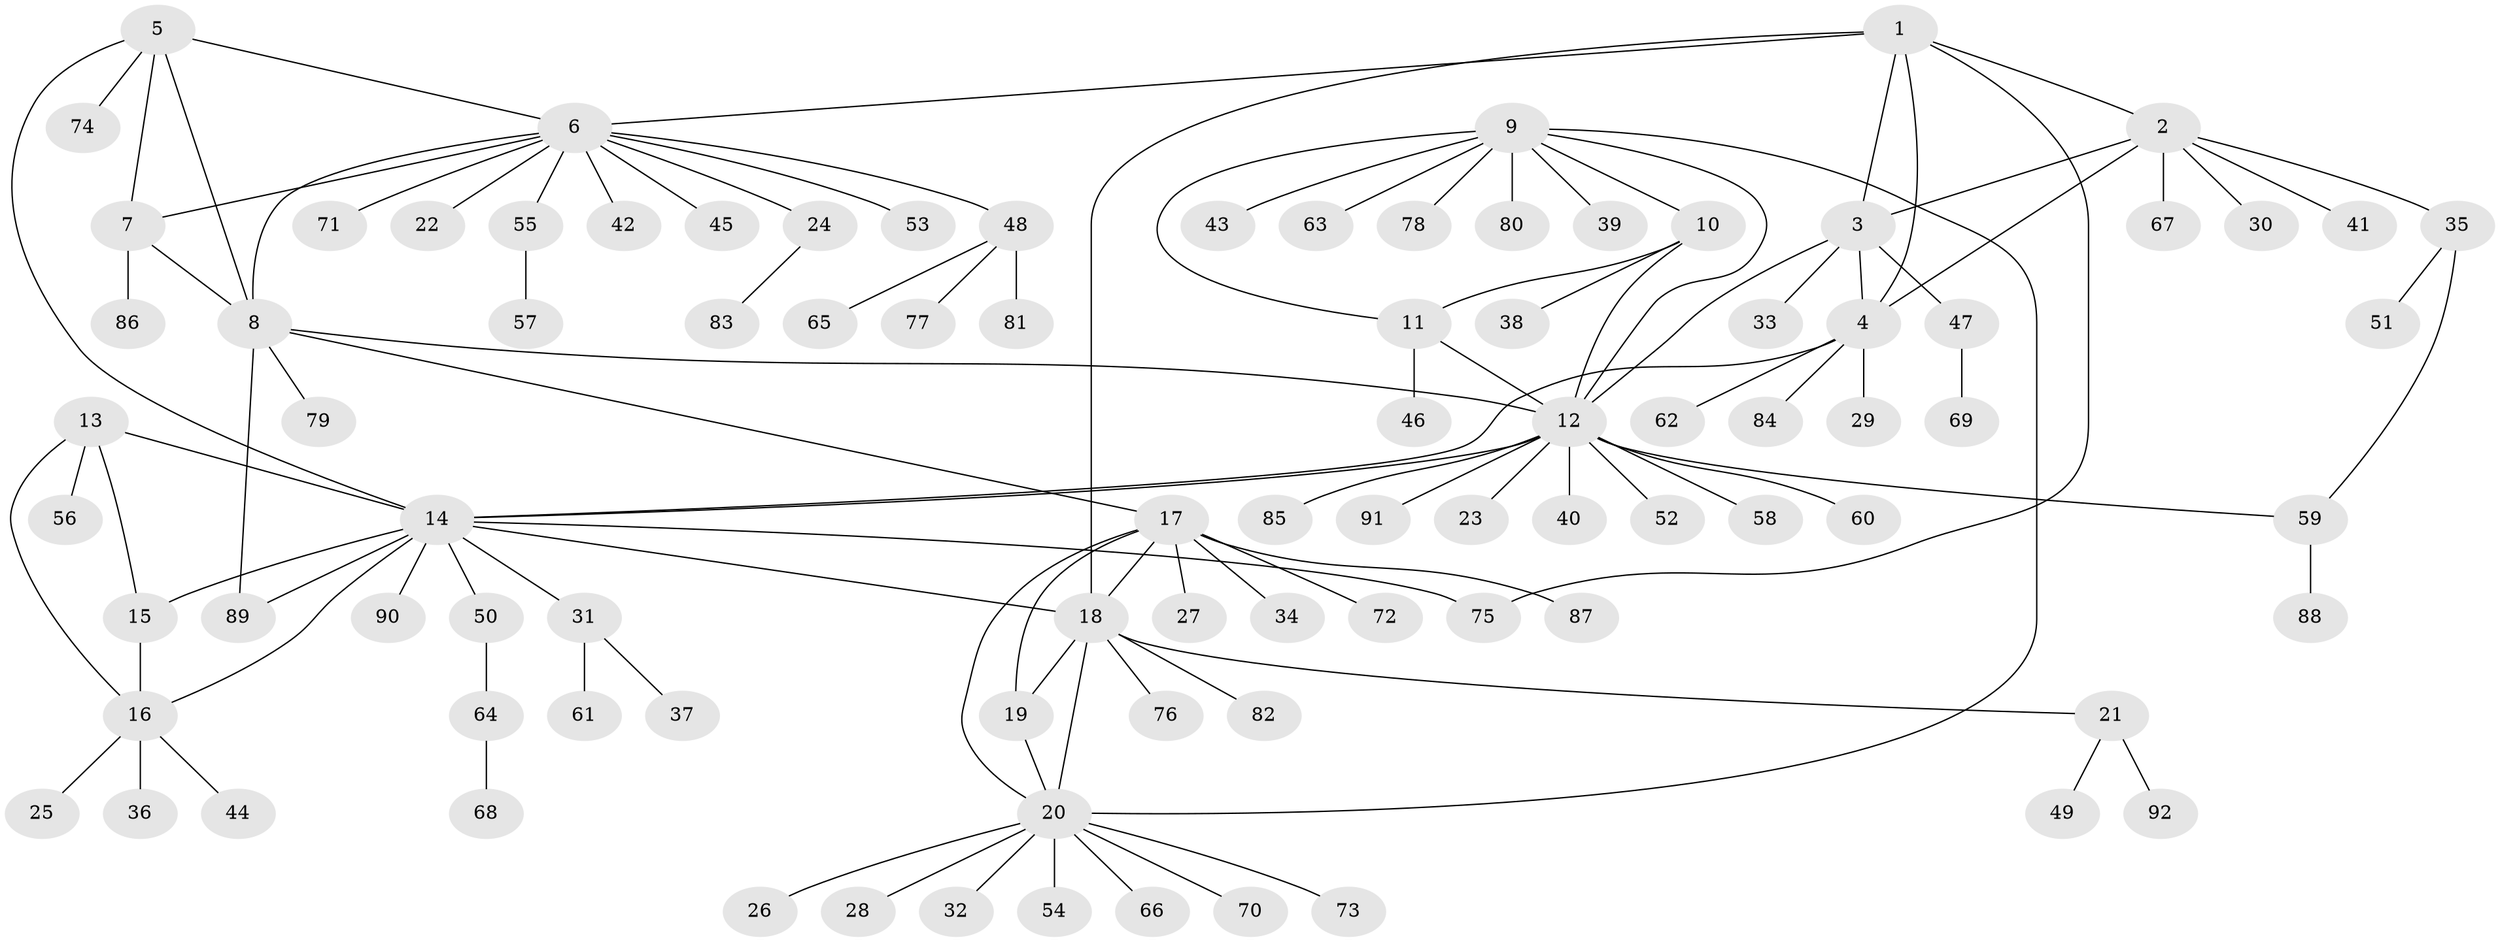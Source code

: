// Generated by graph-tools (version 1.1) at 2025/11/02/27/25 16:11:30]
// undirected, 92 vertices, 115 edges
graph export_dot {
graph [start="1"]
  node [color=gray90,style=filled];
  1;
  2;
  3;
  4;
  5;
  6;
  7;
  8;
  9;
  10;
  11;
  12;
  13;
  14;
  15;
  16;
  17;
  18;
  19;
  20;
  21;
  22;
  23;
  24;
  25;
  26;
  27;
  28;
  29;
  30;
  31;
  32;
  33;
  34;
  35;
  36;
  37;
  38;
  39;
  40;
  41;
  42;
  43;
  44;
  45;
  46;
  47;
  48;
  49;
  50;
  51;
  52;
  53;
  54;
  55;
  56;
  57;
  58;
  59;
  60;
  61;
  62;
  63;
  64;
  65;
  66;
  67;
  68;
  69;
  70;
  71;
  72;
  73;
  74;
  75;
  76;
  77;
  78;
  79;
  80;
  81;
  82;
  83;
  84;
  85;
  86;
  87;
  88;
  89;
  90;
  91;
  92;
  1 -- 2;
  1 -- 3;
  1 -- 4;
  1 -- 6;
  1 -- 18;
  1 -- 75;
  2 -- 3;
  2 -- 4;
  2 -- 30;
  2 -- 35;
  2 -- 41;
  2 -- 67;
  3 -- 4;
  3 -- 12;
  3 -- 33;
  3 -- 47;
  4 -- 14;
  4 -- 29;
  4 -- 62;
  4 -- 84;
  5 -- 6;
  5 -- 7;
  5 -- 8;
  5 -- 14;
  5 -- 74;
  6 -- 7;
  6 -- 8;
  6 -- 22;
  6 -- 24;
  6 -- 42;
  6 -- 45;
  6 -- 48;
  6 -- 53;
  6 -- 55;
  6 -- 71;
  7 -- 8;
  7 -- 86;
  8 -- 12;
  8 -- 17;
  8 -- 79;
  8 -- 89;
  9 -- 10;
  9 -- 11;
  9 -- 12;
  9 -- 20;
  9 -- 39;
  9 -- 43;
  9 -- 63;
  9 -- 78;
  9 -- 80;
  10 -- 11;
  10 -- 12;
  10 -- 38;
  11 -- 12;
  11 -- 46;
  12 -- 14;
  12 -- 23;
  12 -- 40;
  12 -- 52;
  12 -- 58;
  12 -- 59;
  12 -- 60;
  12 -- 85;
  12 -- 91;
  13 -- 14;
  13 -- 15;
  13 -- 16;
  13 -- 56;
  14 -- 15;
  14 -- 16;
  14 -- 18;
  14 -- 31;
  14 -- 50;
  14 -- 75;
  14 -- 89;
  14 -- 90;
  15 -- 16;
  16 -- 25;
  16 -- 36;
  16 -- 44;
  17 -- 18;
  17 -- 19;
  17 -- 20;
  17 -- 27;
  17 -- 34;
  17 -- 72;
  17 -- 87;
  18 -- 19;
  18 -- 20;
  18 -- 21;
  18 -- 76;
  18 -- 82;
  19 -- 20;
  20 -- 26;
  20 -- 28;
  20 -- 32;
  20 -- 54;
  20 -- 66;
  20 -- 70;
  20 -- 73;
  21 -- 49;
  21 -- 92;
  24 -- 83;
  31 -- 37;
  31 -- 61;
  35 -- 51;
  35 -- 59;
  47 -- 69;
  48 -- 65;
  48 -- 77;
  48 -- 81;
  50 -- 64;
  55 -- 57;
  59 -- 88;
  64 -- 68;
}
